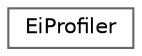digraph "Graphical Class Hierarchy"
{
 // LATEX_PDF_SIZE
  bgcolor="transparent";
  edge [fontname=Helvetica,fontsize=10,labelfontname=Helvetica,labelfontsize=10];
  node [fontname=Helvetica,fontsize=10,shape=box,height=0.2,width=0.4];
  rankdir="LR";
  Node0 [id="Node000000",label="EiProfiler",height=0.2,width=0.4,color="grey40", fillcolor="white", style="filled",URL="$class_ei_profiler.html",tooltip=" "];
}
